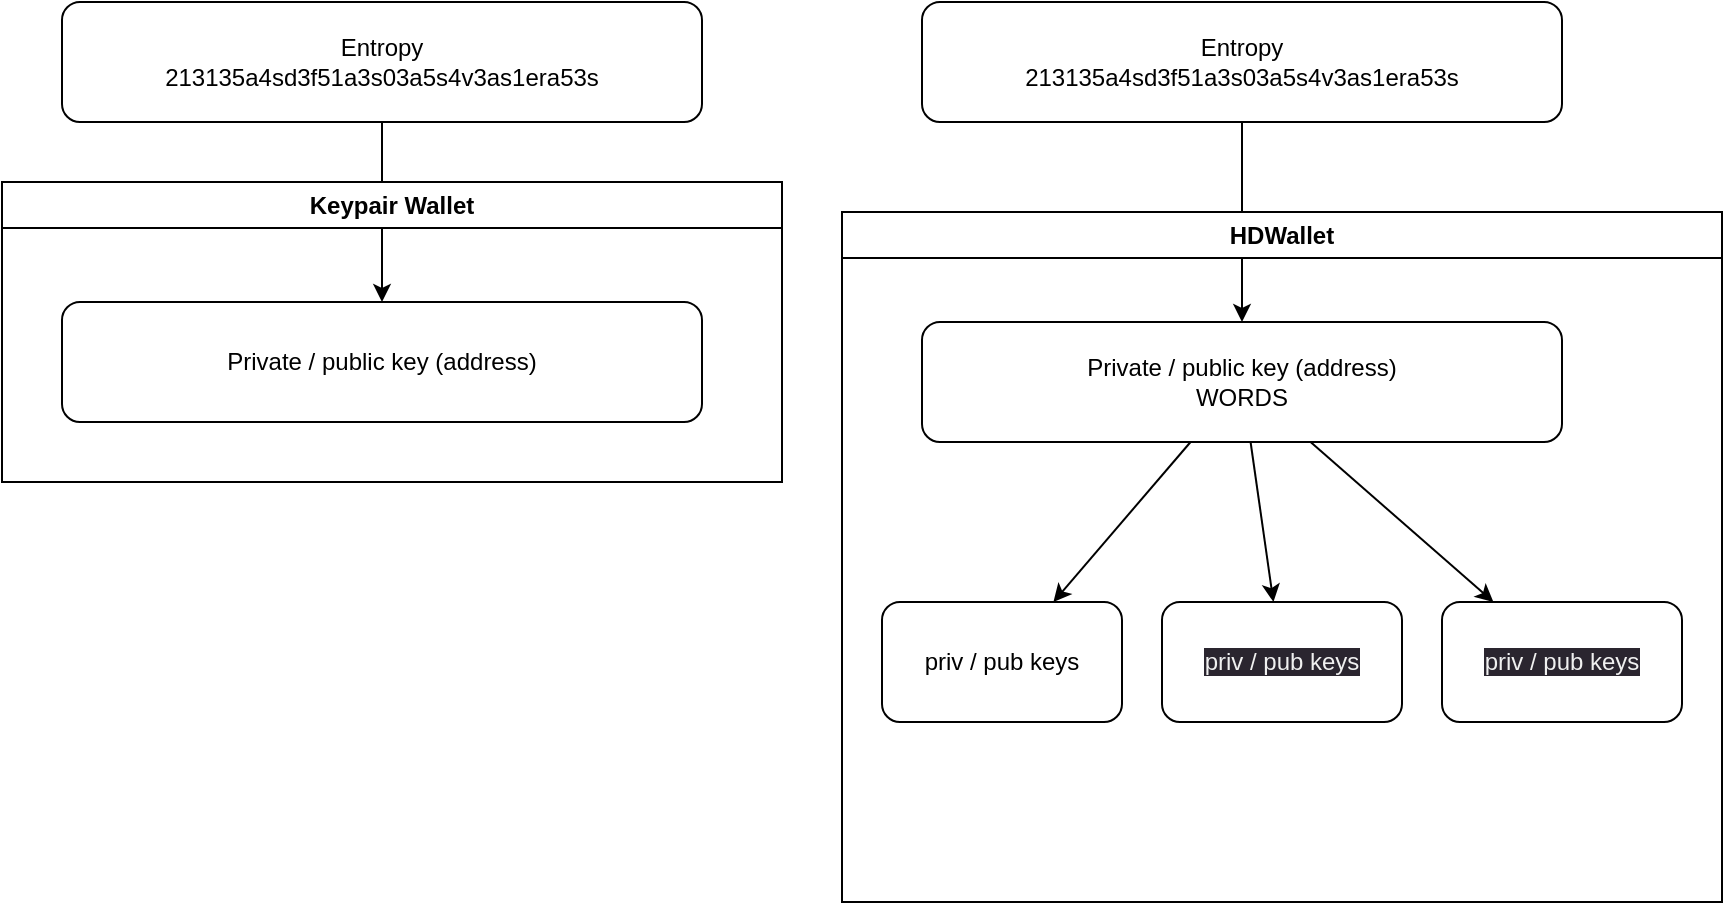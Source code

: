 <mxfile>
    <diagram id="ACdxEteJk7-TyRR-GbRN" name="Page-1">
        <mxGraphModel dx="804" dy="599" grid="1" gridSize="10" guides="1" tooltips="1" connect="1" arrows="1" fold="1" page="1" pageScale="1" pageWidth="850" pageHeight="1100" math="0" shadow="0">
            <root>
                <mxCell id="0"/>
                <mxCell id="1" parent="0"/>
                <mxCell id="3" value="Entropy&lt;br&gt;213135a4sd3f51a3s03a5s4v3as1era53s" style="rounded=1;whiteSpace=wrap;html=1;" vertex="1" parent="1">
                    <mxGeometry x="70" y="70" width="320" height="60" as="geometry"/>
                </mxCell>
                <mxCell id="4" value="" style="endArrow=classic;html=1;exitX=0.5;exitY=1;exitDx=0;exitDy=0;" edge="1" parent="1" source="3" target="5">
                    <mxGeometry width="50" height="50" relative="1" as="geometry">
                        <mxPoint x="170" y="290" as="sourcePoint"/>
                        <mxPoint x="230" y="230" as="targetPoint"/>
                    </mxGeometry>
                </mxCell>
                <mxCell id="8" value="Keypair Wallet" style="swimlane;whiteSpace=wrap;html=1;startSize=23;" vertex="1" parent="1">
                    <mxGeometry x="40" y="160" width="390" height="150" as="geometry"/>
                </mxCell>
                <mxCell id="5" value="Private / public key (address)" style="rounded=1;whiteSpace=wrap;html=1;" vertex="1" parent="8">
                    <mxGeometry x="30" y="60" width="320" height="60" as="geometry"/>
                </mxCell>
                <mxCell id="11" value="Entropy&lt;br&gt;213135a4sd3f51a3s03a5s4v3as1era53s" style="rounded=1;whiteSpace=wrap;html=1;" vertex="1" parent="1">
                    <mxGeometry x="500" y="70" width="320" height="60" as="geometry"/>
                </mxCell>
                <mxCell id="12" value="" style="endArrow=classic;html=1;exitX=0.5;exitY=1;exitDx=0;exitDy=0;" edge="1" parent="1" source="11" target="14">
                    <mxGeometry width="50" height="50" relative="1" as="geometry">
                        <mxPoint x="590" y="290" as="sourcePoint"/>
                        <mxPoint x="650" y="230" as="targetPoint"/>
                    </mxGeometry>
                </mxCell>
                <mxCell id="13" value="HDWallet" style="swimlane;whiteSpace=wrap;html=1;startSize=23;" vertex="1" parent="1">
                    <mxGeometry x="460" y="175" width="440" height="345" as="geometry"/>
                </mxCell>
                <mxCell id="14" value="Private / public key (address)&lt;br&gt;WORDS" style="rounded=1;whiteSpace=wrap;html=1;" vertex="1" parent="13">
                    <mxGeometry x="40" y="55" width="320" height="60" as="geometry"/>
                </mxCell>
                <mxCell id="15" value="priv / pub keys" style="rounded=1;whiteSpace=wrap;html=1;" vertex="1" parent="13">
                    <mxGeometry x="20" y="195" width="120" height="60" as="geometry"/>
                </mxCell>
                <mxCell id="17" value="&lt;span style=&quot;color: rgb(240, 240, 240); font-family: Helvetica; font-size: 12px; font-style: normal; font-variant-ligatures: normal; font-variant-caps: normal; font-weight: 400; letter-spacing: normal; orphans: 2; text-align: center; text-indent: 0px; text-transform: none; widows: 2; word-spacing: 0px; -webkit-text-stroke-width: 0px; background-color: rgb(42, 37, 47); text-decoration-thickness: initial; text-decoration-style: initial; text-decoration-color: initial; float: none; display: inline !important;&quot;&gt;priv / pub keys&lt;/span&gt;" style="rounded=1;whiteSpace=wrap;html=1;" vertex="1" parent="13">
                    <mxGeometry x="160" y="195" width="120" height="60" as="geometry"/>
                </mxCell>
                <mxCell id="20" value="&lt;span style=&quot;color: rgb(240, 240, 240); font-family: Helvetica; font-size: 12px; font-style: normal; font-variant-ligatures: normal; font-variant-caps: normal; font-weight: 400; letter-spacing: normal; orphans: 2; text-align: center; text-indent: 0px; text-transform: none; widows: 2; word-spacing: 0px; -webkit-text-stroke-width: 0px; background-color: rgb(42, 37, 47); text-decoration-thickness: initial; text-decoration-style: initial; text-decoration-color: initial; float: none; display: inline !important;&quot;&gt;priv / pub keys&lt;/span&gt;" style="rounded=1;whiteSpace=wrap;html=1;" vertex="1" parent="13">
                    <mxGeometry x="300" y="195" width="120" height="60" as="geometry"/>
                </mxCell>
                <mxCell id="16" style="edgeStyle=none;html=1;" edge="1" parent="13" source="14" target="15">
                    <mxGeometry relative="1" as="geometry"/>
                </mxCell>
                <mxCell id="18" style="edgeStyle=none;html=1;" edge="1" parent="13" source="14" target="17">
                    <mxGeometry relative="1" as="geometry"/>
                </mxCell>
                <mxCell id="19" style="edgeStyle=none;html=1;" edge="1" parent="13" source="14" target="20">
                    <mxGeometry relative="1" as="geometry">
                        <mxPoint x="350" y="215" as="targetPoint"/>
                    </mxGeometry>
                </mxCell>
            </root>
        </mxGraphModel>
    </diagram>
</mxfile>
